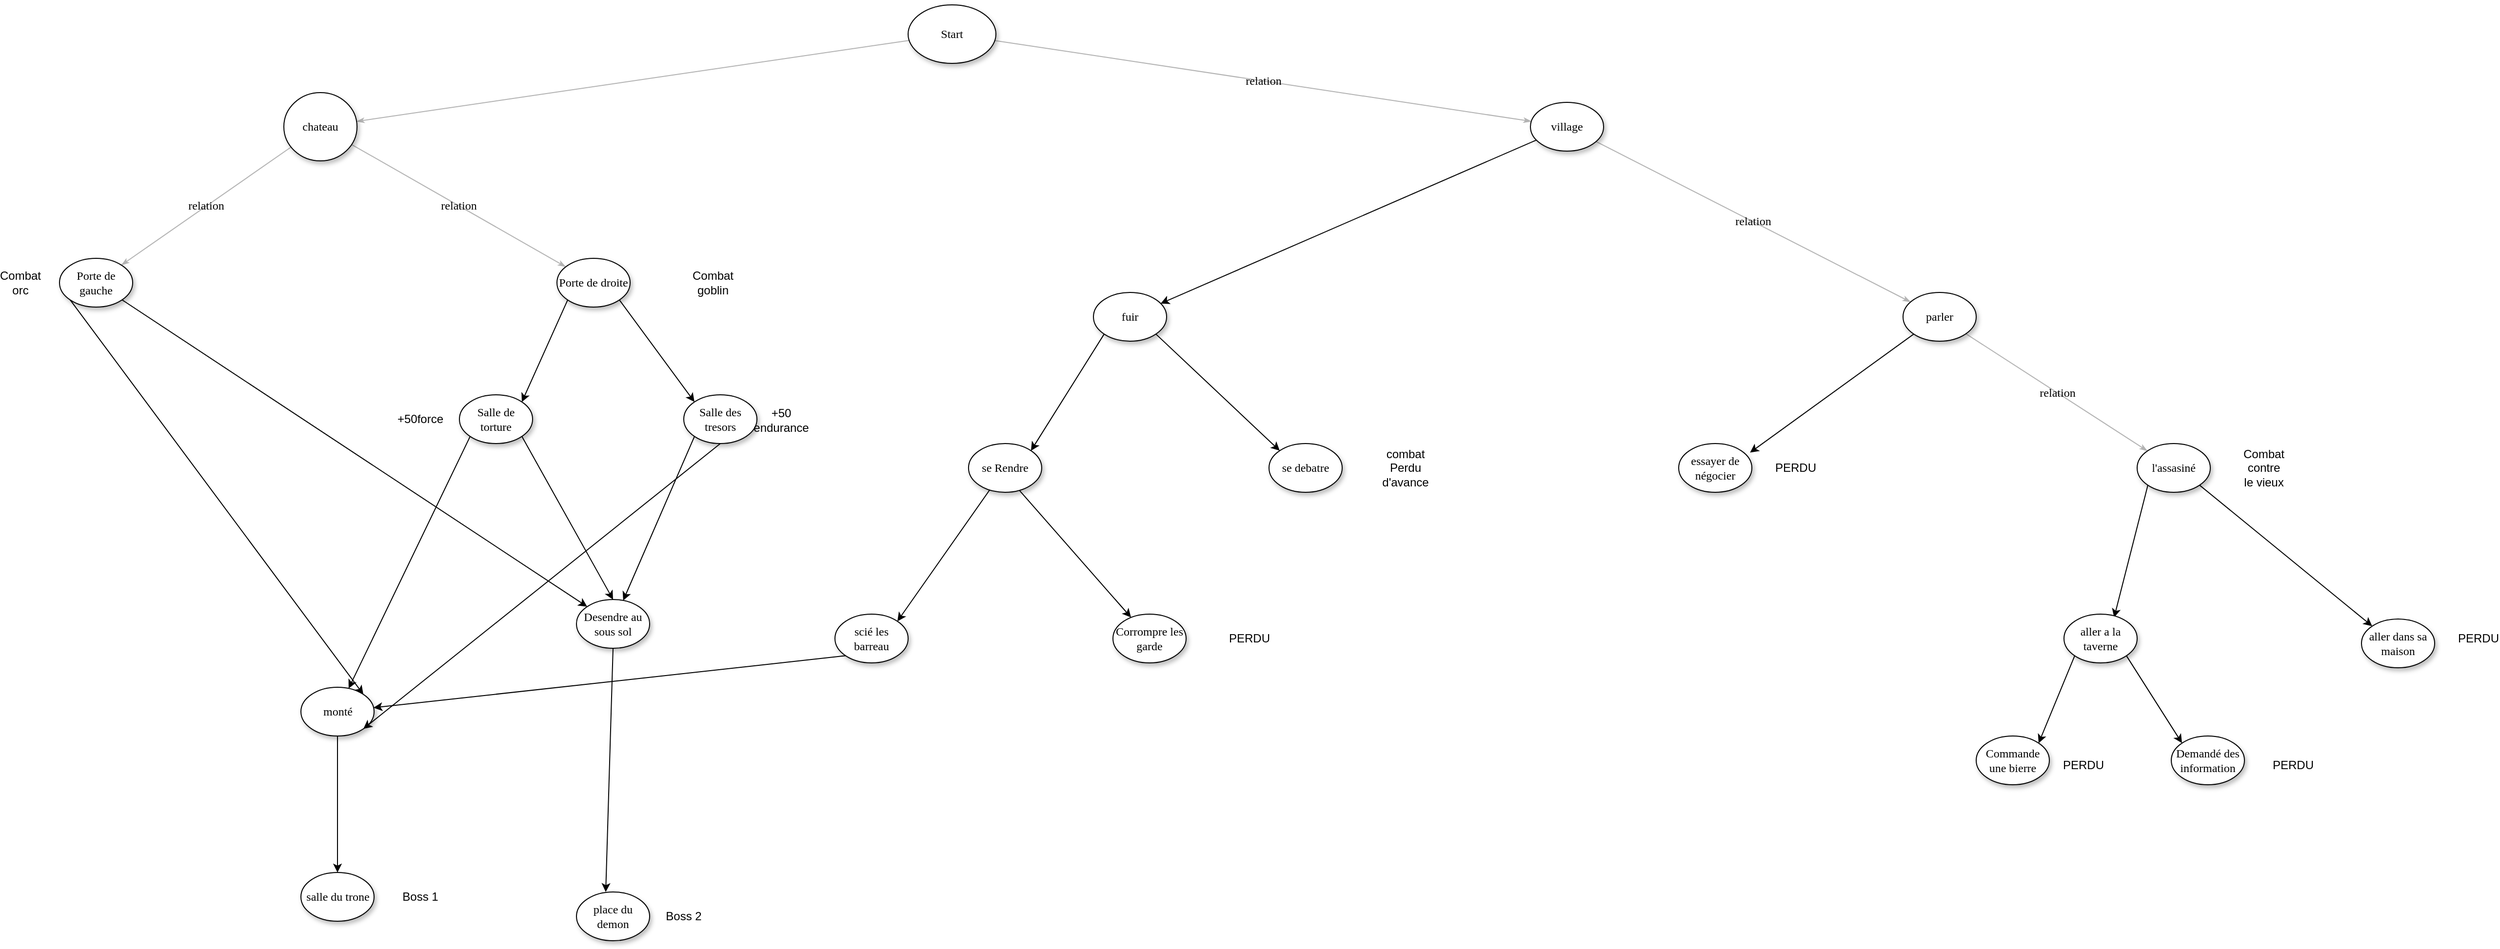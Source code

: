 <mxfile version="12.4.8" type="device"><diagram name="Page-1" id="42789a77-a242-8287-6e28-9cd8cfd52e62"><mxGraphModel dx="2583" dy="821" grid="1" gridSize="10" guides="1" tooltips="1" connect="1" arrows="1" fold="1" page="1" pageScale="1" pageWidth="1100" pageHeight="850" background="#ffffff" math="0" shadow="0"><root><mxCell id="0"/><mxCell id="1" parent="0"/><mxCell id="1ea317790d2ca983-12" style="edgeStyle=none;rounded=1;html=1;labelBackgroundColor=none;startArrow=none;startFill=0;startSize=5;endArrow=classicThin;endFill=1;endSize=5;jettySize=auto;orthogonalLoop=1;strokeColor=#B3B3B3;strokeWidth=1;fontFamily=Verdana;fontSize=12" parent="1" source="1ea317790d2ca983-1" target="1ea317790d2ca983-2" edge="1"><mxGeometry relative="1" as="geometry"/></mxCell><mxCell id="1ea317790d2ca983-14" value="relation" style="edgeStyle=none;rounded=1;html=1;labelBackgroundColor=none;startArrow=none;startFill=0;startSize=5;endArrow=classicThin;endFill=1;endSize=5;jettySize=auto;orthogonalLoop=1;strokeColor=#B3B3B3;strokeWidth=1;fontFamily=Verdana;fontSize=12" parent="1" source="1ea317790d2ca983-1" target="1ea317790d2ca983-3" edge="1"><mxGeometry relative="1" as="geometry"/></mxCell><mxCell id="1ea317790d2ca983-1" value="Start" style="ellipse;whiteSpace=wrap;html=1;rounded=0;shadow=1;comic=0;labelBackgroundColor=none;strokeWidth=1;fontFamily=Verdana;fontSize=12;align=center;" parent="1" vertex="1"><mxGeometry x="450" y="40" width="90" height="60" as="geometry"/></mxCell><mxCell id="1ea317790d2ca983-21" value="relation" style="edgeStyle=none;rounded=1;html=1;labelBackgroundColor=none;startArrow=none;startFill=0;startSize=5;endArrow=classicThin;endFill=1;endSize=5;jettySize=auto;orthogonalLoop=1;strokeColor=#B3B3B3;strokeWidth=1;fontFamily=Verdana;fontSize=12" parent="1" source="1ea317790d2ca983-2" target="1ea317790d2ca983-7" edge="1"><mxGeometry relative="1" as="geometry"/></mxCell><mxCell id="1ea317790d2ca983-22" value="relation" style="edgeStyle=none;rounded=1;html=1;labelBackgroundColor=none;startArrow=none;startFill=0;startSize=5;endArrow=classicThin;endFill=1;endSize=5;jettySize=auto;orthogonalLoop=1;strokeColor=#B3B3B3;strokeWidth=1;fontFamily=Verdana;fontSize=12" parent="1" source="1ea317790d2ca983-2" target="1ea317790d2ca983-6" edge="1"><mxGeometry relative="1" as="geometry"/></mxCell><mxCell id="1ea317790d2ca983-2" value="chateau" style="ellipse;whiteSpace=wrap;html=1;rounded=0;shadow=1;comic=0;labelBackgroundColor=none;strokeWidth=1;fontFamily=Verdana;fontSize=12;align=center;" parent="1" vertex="1"><mxGeometry x="-190" y="130" width="75" height="70" as="geometry"/></mxCell><mxCell id="1ea317790d2ca983-15" value="relation" style="edgeStyle=none;rounded=1;html=1;labelBackgroundColor=none;startArrow=none;startFill=0;startSize=5;endArrow=classicThin;endFill=1;endSize=5;jettySize=auto;orthogonalLoop=1;strokeColor=#B3B3B3;strokeWidth=1;fontFamily=Verdana;fontSize=12" parent="1" source="1ea317790d2ca983-3" target="1ea317790d2ca983-4" edge="1"><mxGeometry relative="1" as="geometry"/></mxCell><mxCell id="1ea317790d2ca983-3" value="village" style="ellipse;whiteSpace=wrap;html=1;rounded=0;shadow=1;comic=0;labelBackgroundColor=none;strokeWidth=1;fontFamily=Verdana;fontSize=12;align=center;" parent="1" vertex="1"><mxGeometry x="1088" y="140" width="75" height="50" as="geometry"/></mxCell><mxCell id="1ea317790d2ca983-16" value="relation" style="edgeStyle=none;rounded=1;html=1;labelBackgroundColor=none;startArrow=none;startFill=0;startSize=5;endArrow=classicThin;endFill=1;endSize=5;jettySize=auto;orthogonalLoop=1;strokeColor=#B3B3B3;strokeWidth=1;fontFamily=Verdana;fontSize=12" parent="1" source="1ea317790d2ca983-4" target="1ea317790d2ca983-5" edge="1"><mxGeometry relative="1" as="geometry"/></mxCell><mxCell id="1ea317790d2ca983-4" value="parler" style="ellipse;whiteSpace=wrap;html=1;rounded=0;shadow=1;comic=0;labelBackgroundColor=none;strokeWidth=1;fontFamily=Verdana;fontSize=12;align=center;" parent="1" vertex="1"><mxGeometry x="1470" y="335" width="75" height="50" as="geometry"/></mxCell><mxCell id="1ea317790d2ca983-5" value="l'assasiné" style="ellipse;whiteSpace=wrap;html=1;rounded=0;shadow=1;comic=0;labelBackgroundColor=none;strokeWidth=1;fontFamily=Verdana;fontSize=12;align=center;" parent="1" vertex="1"><mxGeometry x="1710" y="490" width="75" height="50" as="geometry"/></mxCell><mxCell id="1ea317790d2ca983-6" value="Porte de droite" style="ellipse;whiteSpace=wrap;html=1;rounded=0;shadow=1;comic=0;labelBackgroundColor=none;strokeWidth=1;fontFamily=Verdana;fontSize=12;align=center;" parent="1" vertex="1"><mxGeometry x="90" y="300" width="75" height="50" as="geometry"/></mxCell><mxCell id="1ea317790d2ca983-7" value="Porte de &lt;br&gt;gauche" style="ellipse;whiteSpace=wrap;html=1;rounded=0;shadow=1;comic=0;labelBackgroundColor=none;strokeWidth=1;fontFamily=Verdana;fontSize=12;align=center;" parent="1" vertex="1"><mxGeometry x="-420" y="300" width="75" height="50" as="geometry"/></mxCell><mxCell id="zJNhMls1FIF_4KpndgDi-3" value="fuir" style="ellipse;whiteSpace=wrap;html=1;rounded=0;shadow=1;comic=0;labelBackgroundColor=none;strokeWidth=1;fontFamily=Verdana;fontSize=12;align=center;" vertex="1" parent="1"><mxGeometry x="640" y="335" width="75" height="50" as="geometry"/></mxCell><mxCell id="zJNhMls1FIF_4KpndgDi-4" value="" style="endArrow=classic;html=1;" edge="1" parent="1" source="1ea317790d2ca983-3" target="zJNhMls1FIF_4KpndgDi-3"><mxGeometry width="50" height="50" relative="1" as="geometry"><mxPoint x="140" y="630" as="sourcePoint"/><mxPoint x="190" y="580" as="targetPoint"/></mxGeometry></mxCell><mxCell id="zJNhMls1FIF_4KpndgDi-11" value="Combat goblin" style="text;html=1;strokeColor=none;fillColor=none;align=center;verticalAlign=middle;whiteSpace=wrap;rounded=0;" vertex="1" parent="1"><mxGeometry x="230" y="315" width="40" height="20" as="geometry"/></mxCell><mxCell id="zJNhMls1FIF_4KpndgDi-12" value="Combat orc" style="text;html=1;strokeColor=none;fillColor=none;align=center;verticalAlign=middle;whiteSpace=wrap;rounded=0;" vertex="1" parent="1"><mxGeometry x="-480.0" y="315" width="40" height="20" as="geometry"/></mxCell><mxCell id="zJNhMls1FIF_4KpndgDi-14" value="essayer de négocier" style="ellipse;whiteSpace=wrap;html=1;rounded=0;shadow=1;comic=0;labelBackgroundColor=none;strokeWidth=1;fontFamily=Verdana;fontSize=12;align=center;" vertex="1" parent="1"><mxGeometry x="1240" y="490" width="75" height="50" as="geometry"/></mxCell><mxCell id="zJNhMls1FIF_4KpndgDi-15" value="" style="endArrow=classic;html=1;exitX=1;exitY=1;exitDx=0;exitDy=0;entryX=0;entryY=0;entryDx=0;entryDy=0;" edge="1" parent="1" source="zJNhMls1FIF_4KpndgDi-3" target="zJNhMls1FIF_4KpndgDi-42"><mxGeometry width="50" height="50" relative="1" as="geometry"><mxPoint x="665" y="435" as="sourcePoint"/><mxPoint x="840" y="580" as="targetPoint"/></mxGeometry></mxCell><mxCell id="zJNhMls1FIF_4KpndgDi-18" value="monté" style="ellipse;whiteSpace=wrap;html=1;rounded=0;shadow=1;comic=0;labelBackgroundColor=none;strokeWidth=1;fontFamily=Verdana;fontSize=12;align=center;" vertex="1" parent="1"><mxGeometry x="-172.5" y="740" width="75" height="50" as="geometry"/></mxCell><mxCell id="zJNhMls1FIF_4KpndgDi-22" value="" style="endArrow=classic;html=1;entryX=1;entryY=0;entryDx=0;entryDy=0;exitX=0;exitY=1;exitDx=0;exitDy=0;" edge="1" parent="1" source="1ea317790d2ca983-7" target="zJNhMls1FIF_4KpndgDi-18"><mxGeometry width="50" height="50" relative="1" as="geometry"><mxPoint x="-750" y="430" as="sourcePoint"/><mxPoint x="-700" y="380" as="targetPoint"/></mxGeometry></mxCell><mxCell id="zJNhMls1FIF_4KpndgDi-23" value="Desendre au sous sol" style="ellipse;whiteSpace=wrap;html=1;rounded=0;shadow=1;comic=0;labelBackgroundColor=none;strokeWidth=1;fontFamily=Verdana;fontSize=12;align=center;" vertex="1" parent="1"><mxGeometry x="110" y="650" width="75" height="50" as="geometry"/></mxCell><mxCell id="zJNhMls1FIF_4KpndgDi-24" value="" style="endArrow=classic;html=1;entryX=0;entryY=0;entryDx=0;entryDy=0;" edge="1" parent="1" source="1ea317790d2ca983-7" target="zJNhMls1FIF_4KpndgDi-23"><mxGeometry width="50" height="50" relative="1" as="geometry"><mxPoint x="-570" y="390" as="sourcePoint"/><mxPoint x="-560" y="430" as="targetPoint"/></mxGeometry></mxCell><mxCell id="zJNhMls1FIF_4KpndgDi-25" value="" style="endArrow=classic;html=1;exitX=0;exitY=1;exitDx=0;exitDy=0;entryX=0.975;entryY=0.186;entryDx=0;entryDy=0;entryPerimeter=0;" edge="1" parent="1" source="1ea317790d2ca983-4" target="zJNhMls1FIF_4KpndgDi-14"><mxGeometry width="50" height="50" relative="1" as="geometry"><mxPoint x="1370" y="420" as="sourcePoint"/><mxPoint x="1420" y="370" as="targetPoint"/></mxGeometry></mxCell><mxCell id="zJNhMls1FIF_4KpndgDi-28" value="Combat contre le vieux" style="text;html=1;strokeColor=none;fillColor=none;align=center;verticalAlign=middle;whiteSpace=wrap;rounded=0;" vertex="1" parent="1"><mxGeometry x="1820" y="505" width="40" height="20" as="geometry"/></mxCell><mxCell id="zJNhMls1FIF_4KpndgDi-29" value="" style="endArrow=classic;html=1;exitX=1;exitY=1;exitDx=0;exitDy=0;entryX=0;entryY=0;entryDx=0;entryDy=0;" edge="1" parent="1" source="1ea317790d2ca983-5" target="zJNhMls1FIF_4KpndgDi-30"><mxGeometry width="50" height="50" relative="1" as="geometry"><mxPoint x="1750" y="640" as="sourcePoint"/><mxPoint x="1870" y="710" as="targetPoint"/></mxGeometry></mxCell><mxCell id="zJNhMls1FIF_4KpndgDi-30" value="aller dans sa maison" style="ellipse;whiteSpace=wrap;html=1;rounded=0;shadow=1;comic=0;labelBackgroundColor=none;strokeWidth=1;fontFamily=Verdana;fontSize=12;align=center;" vertex="1" parent="1"><mxGeometry x="1940" y="670" width="75" height="50" as="geometry"/></mxCell><mxCell id="zJNhMls1FIF_4KpndgDi-32" value="" style="endArrow=classic;html=1;exitX=0;exitY=1;exitDx=0;exitDy=0;entryX=0.685;entryY=0.068;entryDx=0;entryDy=0;entryPerimeter=0;" edge="1" parent="1" source="1ea317790d2ca983-5" target="zJNhMls1FIF_4KpndgDi-33"><mxGeometry width="50" height="50" relative="1" as="geometry"><mxPoint x="1610" y="670" as="sourcePoint"/><mxPoint x="1660" y="620" as="targetPoint"/></mxGeometry></mxCell><mxCell id="zJNhMls1FIF_4KpndgDi-33" value="aller a la taverne" style="ellipse;whiteSpace=wrap;html=1;rounded=0;shadow=1;comic=0;labelBackgroundColor=none;strokeWidth=1;fontFamily=Verdana;fontSize=12;align=center;" vertex="1" parent="1"><mxGeometry x="1635" y="665" width="75" height="50" as="geometry"/></mxCell><mxCell id="zJNhMls1FIF_4KpndgDi-42" value="se debatre" style="ellipse;whiteSpace=wrap;html=1;rounded=0;shadow=1;comic=0;labelBackgroundColor=none;strokeWidth=1;fontFamily=Verdana;fontSize=12;align=center;" vertex="1" parent="1"><mxGeometry x="820" y="490" width="75" height="50" as="geometry"/></mxCell><mxCell id="zJNhMls1FIF_4KpndgDi-43" value="se Rendre" style="ellipse;whiteSpace=wrap;html=1;rounded=0;shadow=1;comic=0;labelBackgroundColor=none;strokeWidth=1;fontFamily=Verdana;fontSize=12;align=center;" vertex="1" parent="1"><mxGeometry x="511.94" y="490" width="75" height="50" as="geometry"/></mxCell><mxCell id="zJNhMls1FIF_4KpndgDi-44" value="" style="endArrow=classic;html=1;entryX=1;entryY=0;entryDx=0;entryDy=0;exitX=0;exitY=1;exitDx=0;exitDy=0;" edge="1" parent="1" source="zJNhMls1FIF_4KpndgDi-3" target="zJNhMls1FIF_4KpndgDi-43"><mxGeometry width="50" height="50" relative="1" as="geometry"><mxPoint x="670" y="490" as="sourcePoint"/><mxPoint x="720" y="440" as="targetPoint"/></mxGeometry></mxCell><mxCell id="zJNhMls1FIF_4KpndgDi-45" value="combat Perdu d'avance" style="text;html=1;strokeColor=none;fillColor=none;align=center;verticalAlign=middle;whiteSpace=wrap;rounded=0;" vertex="1" parent="1"><mxGeometry x="940" y="505" width="40" height="20" as="geometry"/></mxCell><mxCell id="zJNhMls1FIF_4KpndgDi-46" value="" style="endArrow=classic;html=1;exitX=0.7;exitY=0.968;exitDx=0;exitDy=0;exitPerimeter=0;" edge="1" parent="1" source="zJNhMls1FIF_4KpndgDi-43" target="zJNhMls1FIF_4KpndgDi-48"><mxGeometry width="50" height="50" relative="1" as="geometry"><mxPoint x="480" y="610" as="sourcePoint"/><mxPoint x="530" y="560" as="targetPoint"/></mxGeometry></mxCell><mxCell id="zJNhMls1FIF_4KpndgDi-47" value="scié les barreau" style="ellipse;whiteSpace=wrap;html=1;rounded=0;shadow=1;comic=0;labelBackgroundColor=none;strokeWidth=1;fontFamily=Verdana;fontSize=12;align=center;" vertex="1" parent="1"><mxGeometry x="375" y="665" width="75" height="50" as="geometry"/></mxCell><mxCell id="zJNhMls1FIF_4KpndgDi-48" value="Corrompre les garde" style="ellipse;whiteSpace=wrap;html=1;rounded=0;shadow=1;comic=0;labelBackgroundColor=none;strokeWidth=1;fontFamily=Verdana;fontSize=12;align=center;" vertex="1" parent="1"><mxGeometry x="660" y="665" width="75" height="50" as="geometry"/></mxCell><mxCell id="zJNhMls1FIF_4KpndgDi-49" value="Salle de torture" style="ellipse;whiteSpace=wrap;html=1;rounded=0;shadow=1;comic=0;labelBackgroundColor=none;strokeWidth=1;fontFamily=Verdana;fontSize=12;align=center;" vertex="1" parent="1"><mxGeometry x="-10" y="440" width="75" height="50" as="geometry"/></mxCell><mxCell id="zJNhMls1FIF_4KpndgDi-50" value="Salle des tresors" style="ellipse;whiteSpace=wrap;html=1;rounded=0;shadow=1;comic=0;labelBackgroundColor=none;strokeWidth=1;fontFamily=Verdana;fontSize=12;align=center;" vertex="1" parent="1"><mxGeometry x="220" y="440" width="75" height="50" as="geometry"/></mxCell><mxCell id="zJNhMls1FIF_4KpndgDi-52" value="" style="endArrow=classic;html=1;exitX=0;exitY=1;exitDx=0;exitDy=0;entryX=1;entryY=0;entryDx=0;entryDy=0;" edge="1" parent="1" source="1ea317790d2ca983-6" target="zJNhMls1FIF_4KpndgDi-49"><mxGeometry width="50" height="50" relative="1" as="geometry"><mxPoint x="90" y="410" as="sourcePoint"/><mxPoint x="140" y="360" as="targetPoint"/></mxGeometry></mxCell><mxCell id="zJNhMls1FIF_4KpndgDi-53" value="" style="endArrow=classic;html=1;exitX=1;exitY=1;exitDx=0;exitDy=0;entryX=0;entryY=0;entryDx=0;entryDy=0;" edge="1" parent="1" source="1ea317790d2ca983-6" target="zJNhMls1FIF_4KpndgDi-50"><mxGeometry width="50" height="50" relative="1" as="geometry"><mxPoint x="140" y="430" as="sourcePoint"/><mxPoint x="200" y="380" as="targetPoint"/></mxGeometry></mxCell><mxCell id="zJNhMls1FIF_4KpndgDi-56" value="PERDU" style="text;html=1;strokeColor=none;fillColor=none;align=center;verticalAlign=middle;whiteSpace=wrap;rounded=0;" vertex="1" parent="1"><mxGeometry x="2040" y="680" width="40" height="20" as="geometry"/></mxCell><mxCell id="zJNhMls1FIF_4KpndgDi-57" value="Demandé des information" style="ellipse;whiteSpace=wrap;html=1;rounded=0;shadow=1;comic=0;labelBackgroundColor=none;strokeWidth=1;fontFamily=Verdana;fontSize=12;align=center;" vertex="1" parent="1"><mxGeometry x="1745" y="790" width="75" height="50" as="geometry"/></mxCell><mxCell id="zJNhMls1FIF_4KpndgDi-58" value="Commande&lt;br&gt;une bierre" style="ellipse;whiteSpace=wrap;html=1;rounded=0;shadow=1;comic=0;labelBackgroundColor=none;strokeWidth=1;fontFamily=Verdana;fontSize=12;align=center;" vertex="1" parent="1"><mxGeometry x="1545" y="790" width="75" height="50" as="geometry"/></mxCell><mxCell id="zJNhMls1FIF_4KpndgDi-59" value="+50force" style="text;html=1;strokeColor=none;fillColor=none;align=center;verticalAlign=middle;whiteSpace=wrap;rounded=0;" vertex="1" parent="1"><mxGeometry x="-70" y="455" width="40" height="20" as="geometry"/></mxCell><mxCell id="zJNhMls1FIF_4KpndgDi-60" value="" style="endArrow=classic;html=1;entryX=1;entryY=0;entryDx=0;entryDy=0;exitX=0;exitY=1;exitDx=0;exitDy=0;" edge="1" parent="1" source="zJNhMls1FIF_4KpndgDi-33" target="zJNhMls1FIF_4KpndgDi-58"><mxGeometry width="50" height="50" relative="1" as="geometry"><mxPoint x="580" y="1060" as="sourcePoint"/><mxPoint x="630" y="1010" as="targetPoint"/></mxGeometry></mxCell><mxCell id="zJNhMls1FIF_4KpndgDi-61" value="" style="endArrow=classic;html=1;entryX=0;entryY=0;entryDx=0;entryDy=0;exitX=1;exitY=1;exitDx=0;exitDy=0;" edge="1" parent="1" source="zJNhMls1FIF_4KpndgDi-33" target="zJNhMls1FIF_4KpndgDi-57"><mxGeometry width="50" height="50" relative="1" as="geometry"><mxPoint x="1710" y="800" as="sourcePoint"/><mxPoint x="1760" y="750" as="targetPoint"/></mxGeometry></mxCell><mxCell id="zJNhMls1FIF_4KpndgDi-62" value="" style="endArrow=classic;html=1;entryX=1;entryY=0;entryDx=0;entryDy=0;" edge="1" parent="1" source="zJNhMls1FIF_4KpndgDi-43" target="zJNhMls1FIF_4KpndgDi-47"><mxGeometry width="50" height="50" relative="1" as="geometry"><mxPoint x="510" y="630" as="sourcePoint"/><mxPoint x="560" y="580" as="targetPoint"/></mxGeometry></mxCell><mxCell id="zJNhMls1FIF_4KpndgDi-70" value="" style="endArrow=classic;html=1;entryX=1;entryY=1;entryDx=0;entryDy=0;exitX=0.5;exitY=1;exitDx=0;exitDy=0;" edge="1" parent="1" source="zJNhMls1FIF_4KpndgDi-50" target="zJNhMls1FIF_4KpndgDi-18"><mxGeometry width="50" height="50" relative="1" as="geometry"><mxPoint x="-490" y="910" as="sourcePoint"/><mxPoint x="-440" y="860" as="targetPoint"/></mxGeometry></mxCell><mxCell id="zJNhMls1FIF_4KpndgDi-71" value="" style="endArrow=classic;html=1;exitX=0;exitY=1;exitDx=0;exitDy=0;" edge="1" parent="1" source="zJNhMls1FIF_4KpndgDi-49" target="zJNhMls1FIF_4KpndgDi-18"><mxGeometry width="50" height="50" relative="1" as="geometry"><mxPoint x="-40" y="590" as="sourcePoint"/><mxPoint x="10" y="540" as="targetPoint"/></mxGeometry></mxCell><mxCell id="zJNhMls1FIF_4KpndgDi-72" value="" style="endArrow=classic;html=1;entryX=0.5;entryY=0;entryDx=0;entryDy=0;exitX=1;exitY=1;exitDx=0;exitDy=0;" edge="1" parent="1" source="zJNhMls1FIF_4KpndgDi-49" target="zJNhMls1FIF_4KpndgDi-23"><mxGeometry width="50" height="50" relative="1" as="geometry"><mxPoint x="-20" y="770" as="sourcePoint"/><mxPoint x="30" y="720" as="targetPoint"/></mxGeometry></mxCell><mxCell id="zJNhMls1FIF_4KpndgDi-73" value="" style="endArrow=classic;html=1;exitX=0;exitY=1;exitDx=0;exitDy=0;" edge="1" parent="1" source="zJNhMls1FIF_4KpndgDi-50" target="zJNhMls1FIF_4KpndgDi-23"><mxGeometry width="50" height="50" relative="1" as="geometry"><mxPoint x="-90" y="740" as="sourcePoint"/><mxPoint x="-40" y="690" as="targetPoint"/></mxGeometry></mxCell><mxCell id="zJNhMls1FIF_4KpndgDi-74" value="" style="endArrow=classic;html=1;exitX=0.5;exitY=1;exitDx=0;exitDy=0;entryX=0.5;entryY=0;entryDx=0;entryDy=0;" edge="1" parent="1" source="zJNhMls1FIF_4KpndgDi-18" target="zJNhMls1FIF_4KpndgDi-75"><mxGeometry width="50" height="50" relative="1" as="geometry"><mxPoint x="-147.5" y="810" as="sourcePoint"/><mxPoint x="-97.5" y="760" as="targetPoint"/></mxGeometry></mxCell><mxCell id="zJNhMls1FIF_4KpndgDi-75" value="salle du trone" style="ellipse;whiteSpace=wrap;html=1;rounded=0;shadow=1;comic=0;labelBackgroundColor=none;strokeWidth=1;fontFamily=Verdana;fontSize=12;align=center;" vertex="1" parent="1"><mxGeometry x="-172.5" y="930" width="75" height="50" as="geometry"/></mxCell><mxCell id="zJNhMls1FIF_4KpndgDi-76" value="Boss 1" style="text;html=1;strokeColor=none;fillColor=none;align=center;verticalAlign=middle;whiteSpace=wrap;rounded=0;" vertex="1" parent="1"><mxGeometry x="-70" y="945" width="40" height="20" as="geometry"/></mxCell><mxCell id="zJNhMls1FIF_4KpndgDi-77" value="" style="endArrow=classic;html=1;exitX=0;exitY=1;exitDx=0;exitDy=0;" edge="1" parent="1" source="zJNhMls1FIF_4KpndgDi-47" target="zJNhMls1FIF_4KpndgDi-18"><mxGeometry width="50" height="50" relative="1" as="geometry"><mxPoint x="190" y="870" as="sourcePoint"/><mxPoint x="240" y="820" as="targetPoint"/></mxGeometry></mxCell><mxCell id="zJNhMls1FIF_4KpndgDi-80" value="" style="endArrow=classic;html=1;exitX=0.5;exitY=1;exitDx=0;exitDy=0;" edge="1" parent="1" source="zJNhMls1FIF_4KpndgDi-23"><mxGeometry width="50" height="50" relative="1" as="geometry"><mxPoint x="-590" y="1380" as="sourcePoint"/><mxPoint x="140" y="950" as="targetPoint"/></mxGeometry></mxCell><mxCell id="zJNhMls1FIF_4KpndgDi-82" value="place du demon" style="ellipse;whiteSpace=wrap;html=1;rounded=0;shadow=1;comic=0;labelBackgroundColor=none;strokeWidth=1;fontFamily=Verdana;fontSize=12;align=center;" vertex="1" parent="1"><mxGeometry x="110" y="950" width="75" height="50" as="geometry"/></mxCell><mxCell id="zJNhMls1FIF_4KpndgDi-83" value="&lt;div align=&quot;center&quot;&gt;Boss 2&lt;/div&gt;" style="text;html=1;strokeColor=none;fillColor=none;align=center;verticalAlign=middle;whiteSpace=wrap;rounded=0;" vertex="1" parent="1"><mxGeometry x="200" y="965" width="40" height="20" as="geometry"/></mxCell><mxCell id="zJNhMls1FIF_4KpndgDi-86" value="PERDU" style="text;html=1;strokeColor=none;fillColor=none;align=center;verticalAlign=middle;whiteSpace=wrap;rounded=0;" vertex="1" parent="1"><mxGeometry x="1850" y="810" width="40" height="20" as="geometry"/></mxCell><mxCell id="zJNhMls1FIF_4KpndgDi-87" value="PERDU" style="text;html=1;strokeColor=none;fillColor=none;align=center;verticalAlign=middle;whiteSpace=wrap;rounded=0;" vertex="1" parent="1"><mxGeometry x="1635" y="810" width="40" height="20" as="geometry"/></mxCell><mxCell id="zJNhMls1FIF_4KpndgDi-88" value="PERDU" style="text;html=1;strokeColor=none;fillColor=none;align=center;verticalAlign=middle;whiteSpace=wrap;rounded=0;" vertex="1" parent="1"><mxGeometry x="1340" y="505" width="40" height="20" as="geometry"/></mxCell><mxCell id="zJNhMls1FIF_4KpndgDi-89" value="PERDU" style="text;html=1;strokeColor=none;fillColor=none;align=center;verticalAlign=middle;whiteSpace=wrap;rounded=0;" vertex="1" parent="1"><mxGeometry x="780" y="680" width="40" height="20" as="geometry"/></mxCell><mxCell id="zJNhMls1FIF_4KpndgDi-90" value="+50 endurance" style="text;html=1;strokeColor=none;fillColor=none;align=center;verticalAlign=middle;whiteSpace=wrap;rounded=0;" vertex="1" parent="1"><mxGeometry x="300" y="456" width="40" height="20" as="geometry"/></mxCell></root></mxGraphModel></diagram></mxfile>